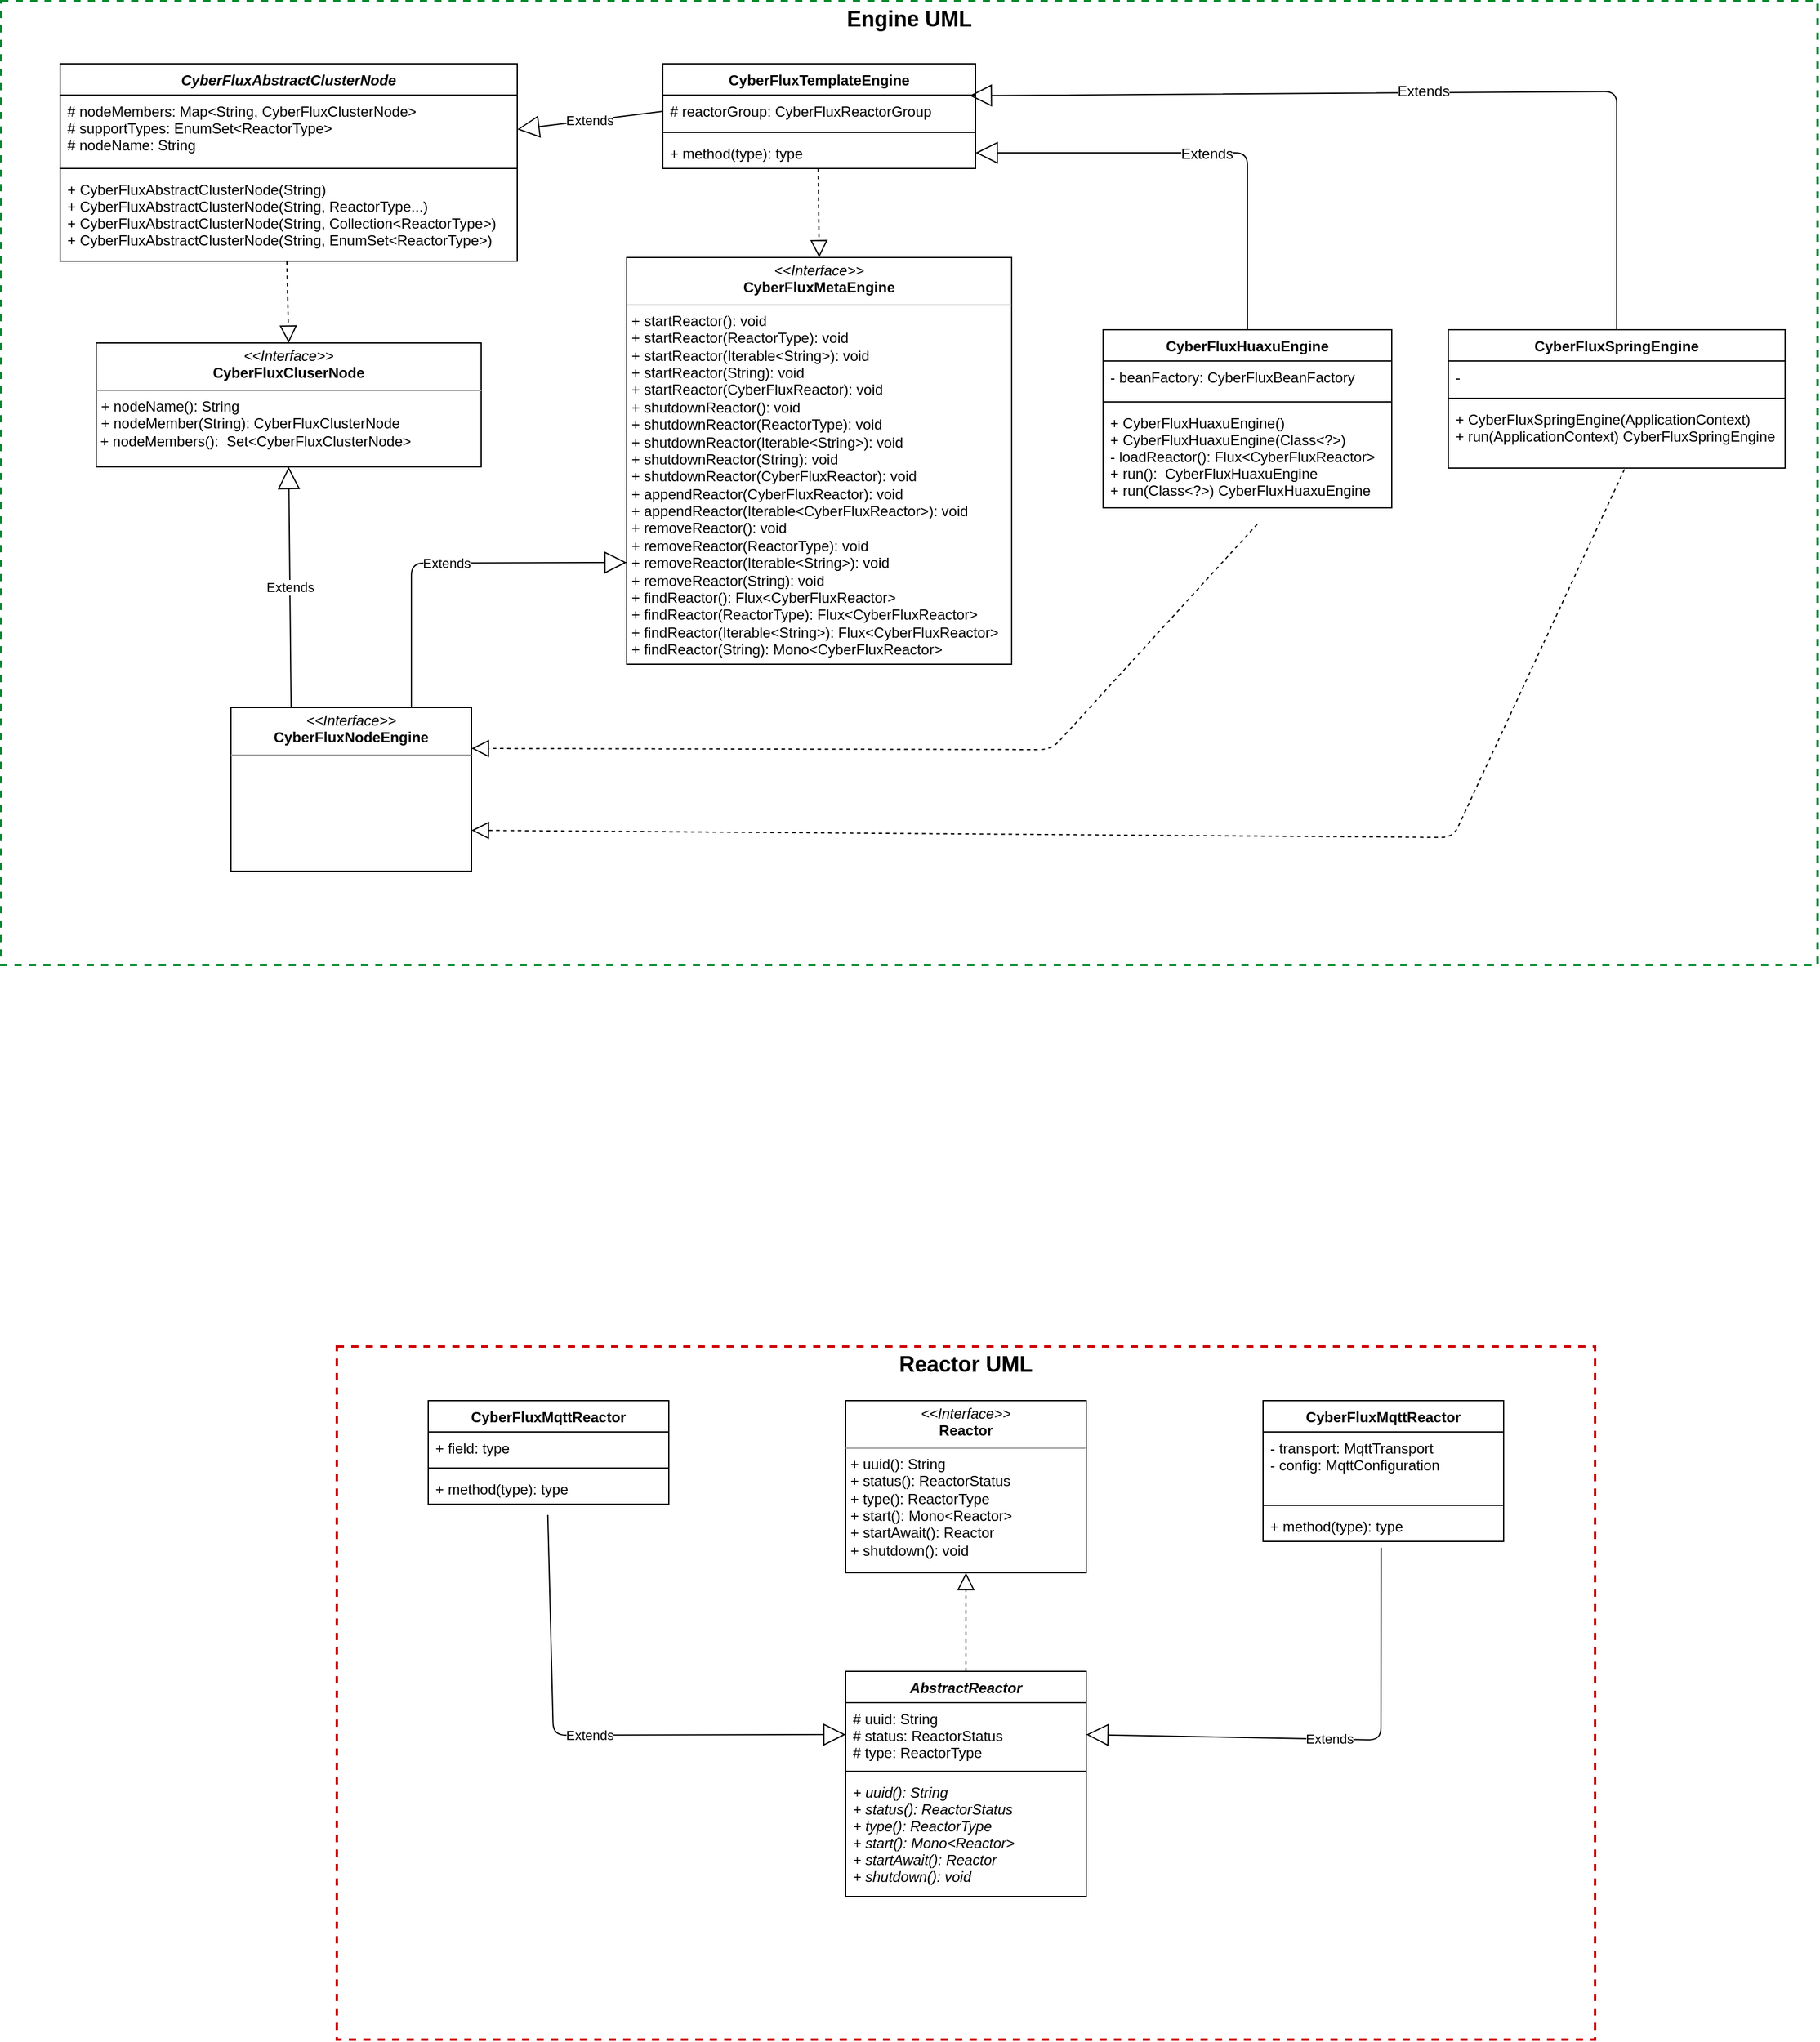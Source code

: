 <mxfile>
    <diagram id="LwE20mpUNEblGo_ZHiDh" name="第 1 页">
        <mxGraphModel dx="1382" dy="1368" grid="0" gridSize="10" guides="1" tooltips="1" connect="1" arrows="1" fold="1" page="0" pageScale="1" pageWidth="1169" pageHeight="827" background="none" math="0" shadow="0">
            <root>
                <mxCell id="0"/>
                <mxCell id="1" parent="0"/>
                <mxCell id="42" value="&lt;font style=&quot;font-size: 18px;&quot;&gt;&lt;b&gt;Reactor UML&lt;/b&gt;&lt;/font&gt;" style="fontStyle=0;verticalAlign=top;align=center;spacingTop=-2;fillColor=none;rounded=0;whiteSpace=wrap;html=1;strokeColor=#CC0000;strokeWidth=2;dashed=1;container=1;collapsible=0;expand=0;recursiveResize=0;" parent="1" vertex="1">
                    <mxGeometry x="-479" y="396" width="1046" height="576" as="geometry"/>
                </mxCell>
                <mxCell id="16" value="AbstractReactor" style="swimlane;fontStyle=3;align=center;verticalAlign=top;childLayout=stackLayout;horizontal=1;startSize=26;horizontalStack=0;resizeParent=1;resizeParentMax=0;resizeLast=0;collapsible=1;marginBottom=0;" parent="42" vertex="1">
                    <mxGeometry x="423" y="270" width="200" height="187" as="geometry">
                        <mxRectangle x="243" y="65" width="128" height="26" as="alternateBounds"/>
                    </mxGeometry>
                </mxCell>
                <mxCell id="17" value="# uuid: String&#10;# status: ReactorStatus&#10;# type: ReactorType" style="text;strokeColor=none;fillColor=none;align=left;verticalAlign=top;spacingLeft=4;spacingRight=4;overflow=hidden;rotatable=0;points=[[0,0.5],[1,0.5]];portConstraint=eastwest;" parent="16" vertex="1">
                    <mxGeometry y="26" width="200" height="53" as="geometry"/>
                </mxCell>
                <mxCell id="18" value="" style="line;strokeWidth=1;fillColor=none;align=left;verticalAlign=middle;spacingTop=-1;spacingLeft=3;spacingRight=3;rotatable=0;labelPosition=right;points=[];portConstraint=eastwest;strokeColor=inherit;" parent="16" vertex="1">
                    <mxGeometry y="79" width="200" height="8" as="geometry"/>
                </mxCell>
                <mxCell id="19" value="+ uuid(): String &#10;+ status(): ReactorStatus&#10;+ type(): ReactorType&#10;+ start(): Mono&lt;Reactor&gt;&#10;+ startAwait(): Reactor&#10;+ shutdown(): void" style="text;strokeColor=none;fillColor=none;align=left;verticalAlign=top;spacingLeft=4;spacingRight=4;overflow=hidden;rotatable=0;points=[[0,0.5],[1,0.5]];portConstraint=eastwest;fontStyle=2" parent="16" vertex="1">
                    <mxGeometry y="87" width="200" height="100" as="geometry"/>
                </mxCell>
                <mxCell id="26" value="CyberFluxMqttReactor" style="swimlane;fontStyle=1;align=center;verticalAlign=top;childLayout=stackLayout;horizontal=1;startSize=26;horizontalStack=0;resizeParent=1;resizeParentMax=0;resizeLast=0;collapsible=1;marginBottom=0;" parent="42" vertex="1">
                    <mxGeometry x="770" y="45" width="200" height="117" as="geometry"/>
                </mxCell>
                <mxCell id="27" value="- transport: MqttTransport&#10;- config: MqttConfiguration" style="text;strokeColor=none;fillColor=none;align=left;verticalAlign=top;spacingLeft=4;spacingRight=4;overflow=hidden;rotatable=0;points=[[0,0.5],[1,0.5]];portConstraint=eastwest;" parent="26" vertex="1">
                    <mxGeometry y="26" width="200" height="57" as="geometry"/>
                </mxCell>
                <mxCell id="28" value="" style="line;strokeWidth=1;fillColor=none;align=left;verticalAlign=middle;spacingTop=-1;spacingLeft=3;spacingRight=3;rotatable=0;labelPosition=right;points=[];portConstraint=eastwest;strokeColor=inherit;" parent="26" vertex="1">
                    <mxGeometry y="83" width="200" height="8" as="geometry"/>
                </mxCell>
                <mxCell id="29" value="+ method(type): type" style="text;strokeColor=none;fillColor=none;align=left;verticalAlign=top;spacingLeft=4;spacingRight=4;overflow=hidden;rotatable=0;points=[[0,0.5],[1,0.5]];portConstraint=eastwest;" parent="26" vertex="1">
                    <mxGeometry y="91" width="200" height="26" as="geometry"/>
                </mxCell>
                <mxCell id="5SEu0YeIMn6mumEOarB9-72" value="Extends" style="endArrow=block;endSize=16;endFill=0;html=1;entryX=1;entryY=0.5;entryDx=0;entryDy=0;exitX=0.491;exitY=1.2;exitDx=0;exitDy=0;exitPerimeter=0;" parent="42" source="29" target="17" edge="1">
                    <mxGeometry width="160" relative="1" as="geometry">
                        <mxPoint x="184" y="-126" as="sourcePoint"/>
                        <mxPoint x="344" y="-126" as="targetPoint"/>
                        <Array as="points">
                            <mxPoint x="868" y="327"/>
                        </Array>
                    </mxGeometry>
                </mxCell>
                <mxCell id="30" value="CyberFluxMqttReactor" style="swimlane;fontStyle=1;align=center;verticalAlign=top;childLayout=stackLayout;horizontal=1;startSize=26;horizontalStack=0;resizeParent=1;resizeParentMax=0;resizeLast=0;collapsible=1;marginBottom=0;" parent="42" vertex="1">
                    <mxGeometry x="76" y="45" width="200" height="86" as="geometry"/>
                </mxCell>
                <mxCell id="31" value="+ field: type" style="text;strokeColor=none;fillColor=none;align=left;verticalAlign=top;spacingLeft=4;spacingRight=4;overflow=hidden;rotatable=0;points=[[0,0.5],[1,0.5]];portConstraint=eastwest;" parent="30" vertex="1">
                    <mxGeometry y="26" width="200" height="26" as="geometry"/>
                </mxCell>
                <mxCell id="32" value="" style="line;strokeWidth=1;fillColor=none;align=left;verticalAlign=middle;spacingTop=-1;spacingLeft=3;spacingRight=3;rotatable=0;labelPosition=right;points=[];portConstraint=eastwest;strokeColor=inherit;" parent="30" vertex="1">
                    <mxGeometry y="52" width="200" height="8" as="geometry"/>
                </mxCell>
                <mxCell id="33" value="+ method(type): type" style="text;strokeColor=none;fillColor=none;align=left;verticalAlign=top;spacingLeft=4;spacingRight=4;overflow=hidden;rotatable=0;points=[[0,0.5],[1,0.5]];portConstraint=eastwest;" parent="30" vertex="1">
                    <mxGeometry y="60" width="200" height="26" as="geometry"/>
                </mxCell>
                <mxCell id="5SEu0YeIMn6mumEOarB9-71" value="Extends" style="endArrow=block;endSize=16;endFill=0;html=1;entryX=0;entryY=0.5;entryDx=0;entryDy=0;exitX=0.497;exitY=1.346;exitDx=0;exitDy=0;exitPerimeter=0;" parent="42" source="33" target="17" edge="1">
                    <mxGeometry width="160" relative="1" as="geometry">
                        <mxPoint x="-110" y="-224" as="sourcePoint"/>
                        <mxPoint x="50" y="-224" as="targetPoint"/>
                        <Array as="points">
                            <mxPoint x="180" y="323"/>
                        </Array>
                    </mxGeometry>
                </mxCell>
                <mxCell id="11" value="&lt;p style=&quot;margin:0px;margin-top:4px;text-align:center;&quot;&gt;&lt;i&gt;&amp;lt;&amp;lt;Interface&amp;gt;&amp;gt;&lt;/i&gt;&lt;br&gt;&lt;b&gt;Reactor&lt;/b&gt;&lt;/p&gt;&lt;hr size=&quot;1&quot;&gt;&lt;p style=&quot;margin:0px;margin-left:4px;&quot;&gt;+ uuid(): String&amp;nbsp;&lt;br&gt;+ status(): ReactorStatus&lt;/p&gt;&lt;p style=&quot;margin:0px;margin-left:4px;&quot;&gt;+ type(): ReactorType&lt;/p&gt;&lt;p style=&quot;margin:0px;margin-left:4px;&quot;&gt;+ start(): Mono&amp;lt;Reactor&amp;gt;&lt;/p&gt;&lt;p style=&quot;margin:0px;margin-left:4px;&quot;&gt;+ startAwait(): Reactor&lt;/p&gt;&lt;p style=&quot;margin:0px;margin-left:4px;&quot;&gt;+ shutdown(): void&lt;/p&gt;" style="verticalAlign=top;align=left;overflow=fill;fontSize=12;fontFamily=Helvetica;html=1;" parent="42" vertex="1">
                    <mxGeometry x="423" y="45" width="200" height="143" as="geometry"/>
                </mxCell>
                <mxCell id="21" value="" style="endArrow=block;dashed=1;endFill=0;endSize=12;html=1;exitX=0.5;exitY=0;exitDx=0;exitDy=0;entryX=0.5;entryY=1;entryDx=0;entryDy=0;" parent="42" source="16" target="11" edge="1">
                    <mxGeometry width="160" relative="1" as="geometry">
                        <mxPoint x="698" y="-454" as="sourcePoint"/>
                        <mxPoint x="858" y="-454" as="targetPoint"/>
                    </mxGeometry>
                </mxCell>
                <mxCell id="45" value="&lt;b&gt;Engine UML&lt;/b&gt;" style="fontStyle=0;verticalAlign=top;align=center;spacingTop=-2;fillColor=none;rounded=0;whiteSpace=wrap;html=1;strokeColor=#00882B;strokeWidth=2;dashed=1;container=1;collapsible=0;expand=0;recursiveResize=0;fontSize=18;" parent="1" vertex="1">
                    <mxGeometry x="-758" y="-722" width="1510" height="801" as="geometry"/>
                </mxCell>
                <mxCell id="41" value="&lt;p style=&quot;margin:0px;margin-top:4px;text-align:center;&quot;&gt;&lt;i&gt;&amp;lt;&amp;lt;Interface&amp;gt;&amp;gt;&lt;/i&gt;&lt;br&gt;&lt;b&gt;CyberFluxMetaEngine&lt;/b&gt;&lt;/p&gt;&lt;hr size=&quot;1&quot;&gt;&lt;p style=&quot;margin:0px;margin-left:4px;&quot;&gt;+ startReactor(): void&lt;br&gt;+ startReactor(ReactorType): void&lt;br&gt;&lt;/p&gt;&lt;p style=&quot;margin:0px;margin-left:4px;&quot;&gt;+ startReactor(Iterable&amp;lt;String&amp;gt;): void&lt;br&gt;&lt;/p&gt;&lt;p style=&quot;margin:0px;margin-left:4px;&quot;&gt;+ startReactor(String): void&lt;br&gt;&lt;/p&gt;&lt;p style=&quot;margin:0px;margin-left:4px;&quot;&gt;+ startReactor(CyberFluxReactor): void&lt;br&gt;&lt;/p&gt;&lt;p style=&quot;margin: 0px 0px 0px 4px;&quot;&gt;+ shutdownReactor(): void&lt;br&gt;+ shutdownReactor(ReactorType): void&lt;br&gt;&lt;/p&gt;&lt;p style=&quot;margin: 0px 0px 0px 4px;&quot;&gt;+ shutdownReactor(Iterable&amp;lt;String&amp;gt;): void&lt;br&gt;&lt;/p&gt;&lt;p style=&quot;margin: 0px 0px 0px 4px;&quot;&gt;+ shutdownReactor(String): void&lt;br&gt;&lt;/p&gt;&lt;p style=&quot;margin: 0px 0px 0px 4px;&quot;&gt;+ shutdownReactor(CyberFluxReactor): void&lt;/p&gt;&lt;p style=&quot;margin: 0px 0px 0px 4px;&quot;&gt;+ appendReactor(CyberFluxReactor): void&lt;br&gt;+ appendReactor(Iterable&amp;lt;CyberFluxReactor&amp;gt;): void&lt;br&gt;&lt;/p&gt;&lt;p style=&quot;margin: 0px 0px 0px 4px;&quot;&gt;+ removeReactor(): void&lt;br&gt;+ removeReactor(ReactorType): void&lt;br&gt;&lt;/p&gt;&lt;p style=&quot;margin: 0px 0px 0px 4px;&quot;&gt;+ removeReactor(Iterable&amp;lt;String&amp;gt;): void&lt;br&gt;&lt;/p&gt;&lt;p style=&quot;margin: 0px 0px 0px 4px;&quot;&gt;+ removeReactor(String): void&lt;/p&gt;&lt;p style=&quot;margin: 0px 0px 0px 4px;&quot;&gt;+ findReactor(): Flux&amp;lt;CyberFluxReactor&amp;gt;&lt;br&gt;&lt;/p&gt;&lt;p style=&quot;margin: 0px 0px 0px 4px;&quot;&gt;+ findReactor(ReactorType): Flux&amp;lt;CyberFluxReactor&amp;gt;&lt;br&gt;&lt;/p&gt;&lt;p style=&quot;margin: 0px 0px 0px 4px;&quot;&gt;+ findReactor(Iterable&amp;lt;String&amp;gt;): Flux&amp;lt;CyberFluxReactor&amp;gt;&lt;br&gt;&lt;/p&gt;&lt;p style=&quot;margin: 0px 0px 0px 4px;&quot;&gt;+ findReactor(String): Mono&amp;lt;CyberFluxReactor&amp;gt;&lt;br&gt;&lt;/p&gt;" style="verticalAlign=top;align=left;overflow=fill;fontSize=12;fontFamily=Helvetica;html=1;" parent="45" vertex="1">
                    <mxGeometry x="520" y="213" width="320" height="338" as="geometry"/>
                </mxCell>
                <mxCell id="5SEu0YeIMn6mumEOarB9-43" value="&lt;p style=&quot;margin:0px;margin-top:4px;text-align:center;&quot;&gt;&lt;i&gt;&amp;lt;&amp;lt;Interface&amp;gt;&amp;gt;&lt;/i&gt;&lt;br&gt;&lt;b&gt;CyberFluxCluserNode&lt;/b&gt;&lt;/p&gt;&lt;hr size=&quot;1&quot;&gt;&lt;p style=&quot;margin:0px;margin-left:4px;&quot;&gt;+ nodeName(): String&amp;nbsp;&lt;br&gt;+ nodeMember(String): CyberFluxClusterNode&lt;/p&gt;&amp;nbsp;+ nodeMembers():&amp;nbsp;&amp;nbsp;Set&amp;lt;CyberFluxClusterNode&amp;gt;&lt;br&gt;" style="verticalAlign=top;align=left;overflow=fill;fontSize=12;fontFamily=Helvetica;html=1;" parent="45" vertex="1">
                    <mxGeometry x="79" y="284" width="320" height="103" as="geometry"/>
                </mxCell>
                <mxCell id="37" value="CyberFluxHuaxuEngine" style="swimlane;fontStyle=1;align=center;verticalAlign=top;childLayout=stackLayout;horizontal=1;startSize=26;horizontalStack=0;resizeParent=1;resizeParentMax=0;resizeLast=0;collapsible=1;marginBottom=0;" parent="45" vertex="1">
                    <mxGeometry x="916" y="273" width="240" height="148" as="geometry"/>
                </mxCell>
                <mxCell id="38" value="- beanFactory: CyberFluxBeanFactory" style="text;strokeColor=none;fillColor=none;align=left;verticalAlign=top;spacingLeft=4;spacingRight=4;overflow=hidden;rotatable=0;points=[[0,0.5],[1,0.5]];portConstraint=eastwest;" parent="37" vertex="1">
                    <mxGeometry y="26" width="240" height="30" as="geometry"/>
                </mxCell>
                <mxCell id="39" value="" style="line;strokeWidth=1;fillColor=none;align=left;verticalAlign=middle;spacingTop=-1;spacingLeft=3;spacingRight=3;rotatable=0;labelPosition=right;points=[];portConstraint=eastwest;strokeColor=inherit;" parent="37" vertex="1">
                    <mxGeometry y="56" width="240" height="8" as="geometry"/>
                </mxCell>
                <mxCell id="40" value="+ CyberFluxHuaxuEngine()&#10;+ CyberFluxHuaxuEngine(Class&lt;?&gt;)&#10;- loadReactor(): Flux&lt;CyberFluxReactor&gt;&#10;+ run():  CyberFluxHuaxuEngine&#10;+ run(Class&lt;?&gt;) CyberFluxHuaxuEngine" style="text;strokeColor=none;fillColor=none;align=left;verticalAlign=top;spacingLeft=4;spacingRight=4;overflow=hidden;rotatable=0;points=[[0,0.5],[1,0.5]];portConstraint=eastwest;" parent="37" vertex="1">
                    <mxGeometry y="64" width="240" height="84" as="geometry"/>
                </mxCell>
                <mxCell id="5SEu0YeIMn6mumEOarB9-44" value="&lt;p style=&quot;margin:0px;margin-top:4px;text-align:center;&quot;&gt;&lt;i&gt;&amp;lt;&amp;lt;Interface&amp;gt;&amp;gt;&lt;/i&gt;&lt;br&gt;&lt;b&gt;CyberFluxNodeEngine&lt;/b&gt;&lt;/p&gt;&lt;hr size=&quot;1&quot;&gt;&lt;p style=&quot;margin:0px;margin-left:4px;&quot;&gt;&lt;br&gt;&lt;/p&gt;" style="verticalAlign=top;align=left;overflow=fill;fontSize=12;fontFamily=Helvetica;html=1;" parent="45" vertex="1">
                    <mxGeometry x="191" y="587" width="200" height="136" as="geometry"/>
                </mxCell>
                <mxCell id="5SEu0YeIMn6mumEOarB9-59" value="Extends" style="endArrow=block;endSize=16;endFill=0;html=1;exitX=0.25;exitY=0;exitDx=0;exitDy=0;entryX=0.5;entryY=1;entryDx=0;entryDy=0;" parent="45" source="5SEu0YeIMn6mumEOarB9-44" target="5SEu0YeIMn6mumEOarB9-43" edge="1">
                    <mxGeometry width="160" relative="1" as="geometry">
                        <mxPoint x="-1104" y="726" as="sourcePoint"/>
                        <mxPoint x="-964" y="686" as="targetPoint"/>
                    </mxGeometry>
                </mxCell>
                <mxCell id="5SEu0YeIMn6mumEOarB9-50" value="CyberFluxSpringEngine" style="swimlane;fontStyle=1;align=center;verticalAlign=top;childLayout=stackLayout;horizontal=1;startSize=26;horizontalStack=0;resizeParent=1;resizeParentMax=0;resizeLast=0;collapsible=1;marginBottom=0;" parent="45" vertex="1">
                    <mxGeometry x="1203" y="273" width="280" height="115" as="geometry"/>
                </mxCell>
                <mxCell id="5SEu0YeIMn6mumEOarB9-51" value="-" style="text;strokeColor=none;fillColor=none;align=left;verticalAlign=top;spacingLeft=4;spacingRight=4;overflow=hidden;rotatable=0;points=[[0,0.5],[1,0.5]];portConstraint=eastwest;" parent="5SEu0YeIMn6mumEOarB9-50" vertex="1">
                    <mxGeometry y="26" width="280" height="27" as="geometry"/>
                </mxCell>
                <mxCell id="5SEu0YeIMn6mumEOarB9-52" value="" style="line;strokeWidth=1;fillColor=none;align=left;verticalAlign=middle;spacingTop=-1;spacingLeft=3;spacingRight=3;rotatable=0;labelPosition=right;points=[];portConstraint=eastwest;strokeColor=inherit;" parent="5SEu0YeIMn6mumEOarB9-50" vertex="1">
                    <mxGeometry y="53" width="280" height="8" as="geometry"/>
                </mxCell>
                <mxCell id="5SEu0YeIMn6mumEOarB9-53" value="+ CyberFluxSpringEngine(ApplicationContext)&#10;+ run(ApplicationContext) CyberFluxSpringEngine" style="text;strokeColor=none;fillColor=none;align=left;verticalAlign=top;spacingLeft=4;spacingRight=4;overflow=hidden;rotatable=0;points=[[0,0.5],[1,0.5]];portConstraint=eastwest;" parent="5SEu0YeIMn6mumEOarB9-50" vertex="1">
                    <mxGeometry y="61" width="280" height="54" as="geometry"/>
                </mxCell>
                <mxCell id="5SEu0YeIMn6mumEOarB9-60" value="CyberFluxAbstractClusterNode" style="swimlane;fontStyle=3;align=center;verticalAlign=top;childLayout=stackLayout;horizontal=1;startSize=26;horizontalStack=0;resizeParent=1;resizeParentMax=0;resizeLast=0;collapsible=1;marginBottom=0;" parent="45" vertex="1">
                    <mxGeometry x="49" y="52" width="380" height="164" as="geometry"/>
                </mxCell>
                <mxCell id="5SEu0YeIMn6mumEOarB9-61" value="# nodeMembers: Map&lt;String, CyberFluxClusterNode&gt;&#10;# supportTypes: EnumSet&lt;ReactorType&gt;&#10;# nodeName: String" style="text;strokeColor=none;fillColor=none;align=left;verticalAlign=top;spacingLeft=4;spacingRight=4;overflow=hidden;rotatable=0;points=[[0,0.5],[1,0.5]];portConstraint=eastwest;" parent="5SEu0YeIMn6mumEOarB9-60" vertex="1">
                    <mxGeometry y="26" width="380" height="57" as="geometry"/>
                </mxCell>
                <mxCell id="5SEu0YeIMn6mumEOarB9-62" value="" style="line;strokeWidth=1;fillColor=none;align=left;verticalAlign=middle;spacingTop=-1;spacingLeft=3;spacingRight=3;rotatable=0;labelPosition=right;points=[];portConstraint=eastwest;strokeColor=inherit;" parent="5SEu0YeIMn6mumEOarB9-60" vertex="1">
                    <mxGeometry y="83" width="380" height="8" as="geometry"/>
                </mxCell>
                <mxCell id="5SEu0YeIMn6mumEOarB9-63" value="+ CyberFluxAbstractClusterNode(String)&#10;+ CyberFluxAbstractClusterNode(String, ReactorType...)&#10;+ CyberFluxAbstractClusterNode(String, Collection&lt;ReactorType&gt;)&#10;+ CyberFluxAbstractClusterNode(String, EnumSet&lt;ReactorType&gt;)" style="text;strokeColor=none;fillColor=none;align=left;verticalAlign=top;spacingLeft=4;spacingRight=4;overflow=hidden;rotatable=0;points=[[0,0.5],[1,0.5]];portConstraint=eastwest;" parent="5SEu0YeIMn6mumEOarB9-60" vertex="1">
                    <mxGeometry y="91" width="380" height="73" as="geometry"/>
                </mxCell>
                <mxCell id="5SEu0YeIMn6mumEOarB9-64" value="" style="endArrow=block;dashed=1;endFill=0;endSize=12;html=1;entryX=0.5;entryY=0;entryDx=0;entryDy=0;exitX=0.496;exitY=1;exitDx=0;exitDy=0;exitPerimeter=0;" parent="45" source="5SEu0YeIMn6mumEOarB9-63" target="5SEu0YeIMn6mumEOarB9-43" edge="1">
                    <mxGeometry width="160" relative="1" as="geometry">
                        <mxPoint x="-954" y="406" as="sourcePoint"/>
                        <mxPoint x="-914" y="1016" as="targetPoint"/>
                    </mxGeometry>
                </mxCell>
                <mxCell id="46" value="CyberFluxTemplateEngine" style="swimlane;fontStyle=1;align=center;verticalAlign=top;childLayout=stackLayout;horizontal=1;startSize=26;horizontalStack=0;resizeParent=1;resizeParentMax=0;resizeLast=0;collapsible=1;marginBottom=0;" parent="45" vertex="1">
                    <mxGeometry x="550" y="52" width="260" height="87" as="geometry"/>
                </mxCell>
                <mxCell id="47" value="# reactorGroup: CyberFluxReactorGroup" style="text;strokeColor=none;fillColor=none;align=left;verticalAlign=top;spacingLeft=4;spacingRight=4;overflow=hidden;rotatable=0;points=[[0,0.5],[1,0.5]];portConstraint=eastwest;" parent="46" vertex="1">
                    <mxGeometry y="26" width="260" height="27" as="geometry"/>
                </mxCell>
                <mxCell id="48" value="" style="line;strokeWidth=1;fillColor=none;align=left;verticalAlign=middle;spacingTop=-1;spacingLeft=3;spacingRight=3;rotatable=0;labelPosition=right;points=[];portConstraint=eastwest;strokeColor=inherit;" parent="46" vertex="1">
                    <mxGeometry y="53" width="260" height="8" as="geometry"/>
                </mxCell>
                <mxCell id="49" value="+ method(type): type" style="text;strokeColor=none;fillColor=none;align=left;verticalAlign=top;spacingLeft=4;spacingRight=4;overflow=hidden;rotatable=0;points=[[0,0.5],[1,0.5]];portConstraint=eastwest;" parent="46" vertex="1">
                    <mxGeometry y="61" width="260" height="26" as="geometry"/>
                </mxCell>
                <mxCell id="52" value="Extends" style="endArrow=block;endSize=16;endFill=0;html=1;exitX=0.75;exitY=0;exitDx=0;exitDy=0;entryX=0;entryY=0.75;entryDx=0;entryDy=0;" parent="45" source="5SEu0YeIMn6mumEOarB9-44" target="41" edge="1">
                    <mxGeometry width="160" relative="1" as="geometry">
                        <mxPoint x="971.47" y="765.0" as="sourcePoint"/>
                        <mxPoint x="510" y="402" as="targetPoint"/>
                        <Array as="points">
                            <mxPoint x="341" y="467"/>
                        </Array>
                    </mxGeometry>
                </mxCell>
                <mxCell id="54" value="Extends" style="endArrow=block;endSize=16;endFill=0;html=1;exitX=0;exitY=0.5;exitDx=0;exitDy=0;entryX=1;entryY=0.5;entryDx=0;entryDy=0;" parent="45" source="47" target="5SEu0YeIMn6mumEOarB9-61" edge="1">
                    <mxGeometry width="160" relative="1" as="geometry">
                        <mxPoint x="885" y="178.0" as="sourcePoint"/>
                        <mxPoint x="970" y="45.0" as="targetPoint"/>
                    </mxGeometry>
                </mxCell>
                <mxCell id="56" value="" style="endArrow=block;dashed=1;endFill=0;endSize=12;html=1;entryX=0.5;entryY=0;entryDx=0;entryDy=0;exitX=0.497;exitY=0.999;exitDx=0;exitDy=0;exitPerimeter=0;" parent="45" source="49" target="41" edge="1">
                    <mxGeometry width="160" relative="1" as="geometry">
                        <mxPoint x="1009.0" y="344.5" as="sourcePoint"/>
                        <mxPoint x="1099.8" y="496.5" as="targetPoint"/>
                    </mxGeometry>
                </mxCell>
                <mxCell id="59" value="&lt;font style=&quot;font-size: 12px;&quot;&gt;Extends&lt;/font&gt;" style="endArrow=block;endSize=16;endFill=0;html=1;exitX=0.5;exitY=0;exitDx=0;exitDy=0;entryX=0.981;entryY=0.018;entryDx=0;entryDy=0;entryPerimeter=0;" parent="45" source="5SEu0YeIMn6mumEOarB9-50" target="47" edge="1">
                    <mxGeometry x="-0.024" y="-1" width="160" relative="1" as="geometry">
                        <mxPoint x="843" y="88" as="sourcePoint"/>
                        <mxPoint x="677" y="88" as="targetPoint"/>
                        <Array as="points">
                            <mxPoint x="1343" y="75"/>
                        </Array>
                        <mxPoint as="offset"/>
                    </mxGeometry>
                </mxCell>
                <mxCell id="61" value="" style="endArrow=block;dashed=1;endFill=0;endSize=12;html=1;entryX=1;entryY=0.25;entryDx=0;entryDy=0;exitX=0.534;exitY=1.162;exitDx=0;exitDy=0;exitPerimeter=0;" parent="45" source="40" target="5SEu0YeIMn6mumEOarB9-44" edge="1">
                    <mxGeometry width="160" relative="1" as="geometry">
                        <mxPoint x="871.0" y="425.004" as="sourcePoint"/>
                        <mxPoint x="871.6" y="512.03" as="targetPoint"/>
                        <Array as="points">
                            <mxPoint x="873" y="622"/>
                        </Array>
                    </mxGeometry>
                </mxCell>
                <mxCell id="62" value="" style="endArrow=block;dashed=1;endFill=0;endSize=12;html=1;entryX=1;entryY=0.75;entryDx=0;entryDy=0;exitX=0.523;exitY=1.019;exitDx=0;exitDy=0;exitPerimeter=0;" parent="45" source="5SEu0YeIMn6mumEOarB9-53" target="5SEu0YeIMn6mumEOarB9-44" edge="1">
                    <mxGeometry width="160" relative="1" as="geometry">
                        <mxPoint x="1207.0" y="401.004" as="sourcePoint"/>
                        <mxPoint x="1207.6" y="488.03" as="targetPoint"/>
                        <Array as="points">
                            <mxPoint x="1207" y="695"/>
                        </Array>
                    </mxGeometry>
                </mxCell>
                <mxCell id="63" value="&lt;font style=&quot;font-size: 12px;&quot;&gt;Extends&lt;/font&gt;" style="endArrow=block;endSize=16;endFill=0;html=1;fontSize=18;exitX=0.5;exitY=0;exitDx=0;exitDy=0;entryX=1;entryY=0.5;entryDx=0;entryDy=0;" parent="45" source="37" target="49" edge="1">
                    <mxGeometry x="-0.029" y="-1" width="160" relative="1" as="geometry">
                        <mxPoint x="1013" y="497" as="sourcePoint"/>
                        <mxPoint x="1173" y="497" as="targetPoint"/>
                        <Array as="points">
                            <mxPoint x="1036" y="126"/>
                        </Array>
                        <mxPoint as="offset"/>
                    </mxGeometry>
                </mxCell>
            </root>
        </mxGraphModel>
    </diagram>
    <diagram id="wj9XrAyWxzP6C4VEh0LB" name="第 2 页">
        <mxGraphModel dx="586" dy="725" grid="0" gridSize="10" guides="1" tooltips="1" connect="1" arrows="1" fold="1" page="1" pageScale="1" pageWidth="1169" pageHeight="827" math="0" shadow="0">
            <root>
                <mxCell id="0"/>
                <mxCell id="1" parent="0"/>
                <mxCell id="kVn2y4w9zG1076jdzOAU-1" value="&amp;lt;&amp;lt;enumeration&amp;gt;&amp;gt;&lt;br&gt;&lt;b&gt;ReactorStatus&lt;/b&gt;" style="swimlane;fontStyle=0;align=center;verticalAlign=top;childLayout=stackLayout;horizontal=1;startSize=40;horizontalStack=0;resizeParent=1;resizeParentMax=0;resizeLast=0;collapsible=0;marginBottom=0;html=1;" parent="1" vertex="1">
                    <mxGeometry x="118" y="569" width="140" height="129" as="geometry"/>
                </mxCell>
                <mxCell id="kVn2y4w9zG1076jdzOAU-2" value="OPENING&lt;br&gt;CLOSING&lt;br&gt;INVALID&lt;br&gt;EXCEPTION&lt;br&gt;OPERATION" style="text;html=1;strokeColor=none;fillColor=none;align=left;verticalAlign=middle;spacingLeft=4;spacingRight=4;overflow=hidden;rotatable=0;points=[[0,0.5],[1,0.5]];portConstraint=eastwest;" parent="kVn2y4w9zG1076jdzOAU-1" vertex="1">
                    <mxGeometry y="40" width="140" height="89" as="geometry"/>
                </mxCell>
                <mxCell id="kVn2y4w9zG1076jdzOAU-3" value="&amp;lt;&amp;lt;enumeration&amp;gt;&amp;gt;&lt;br&gt;&lt;b&gt;ReactorType&lt;/b&gt;" style="swimlane;fontStyle=0;align=center;verticalAlign=top;childLayout=stackLayout;horizontal=1;startSize=40;horizontalStack=0;resizeParent=1;resizeParentMax=0;resizeLast=0;collapsible=0;marginBottom=0;html=1;" parent="1" vertex="1">
                    <mxGeometry x="111" y="370" width="140" height="168" as="geometry"/>
                </mxCell>
                <mxCell id="kVn2y4w9zG1076jdzOAU-4" value="UNKOWN&lt;br&gt;CUSTOM&lt;br&gt;TCP&lt;br&gt;UDP&lt;br&gt;HTTP&lt;br&gt;MQTT&lt;br&gt;COAP&lt;br&gt;WEBSOCKET" style="text;html=1;strokeColor=none;fillColor=none;align=left;verticalAlign=middle;spacingLeft=4;spacingRight=4;overflow=hidden;rotatable=0;points=[[0,0.5],[1,0.5]];portConstraint=eastwest;" parent="kVn2y4w9zG1076jdzOAU-3" vertex="1">
                    <mxGeometry y="40" width="140" height="128" as="geometry"/>
                </mxCell>
            </root>
        </mxGraphModel>
    </diagram>
</mxfile>